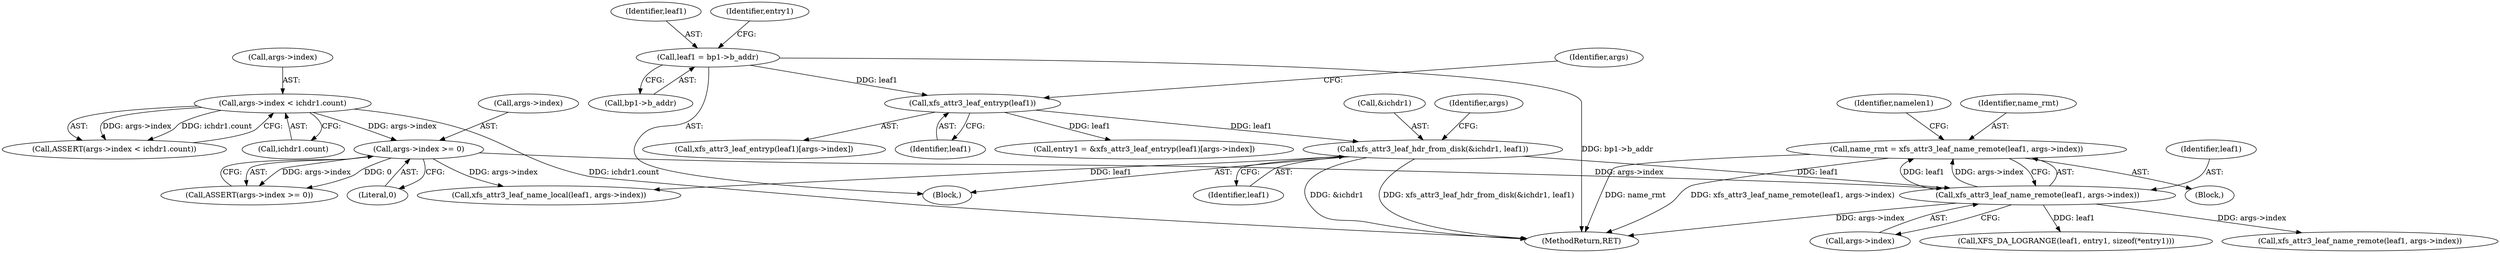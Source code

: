 digraph "0_linux_8275cdd0e7ac550dcce2b3ef6d2fb3b808c1ae59_4@pointer" {
"1000269" [label="(Call,name_rmt = xfs_attr3_leaf_name_remote(leaf1, args->index))"];
"1000271" [label="(Call,xfs_attr3_leaf_name_remote(leaf1, args->index))"];
"1000205" [label="(Call,xfs_attr3_leaf_hdr_from_disk(&ichdr1, leaf1))"];
"1000186" [label="(Call,xfs_attr3_leaf_entryp(leaf1))"];
"1000177" [label="(Call,leaf1 = bp1->b_addr)"];
"1000218" [label="(Call,args->index >= 0)"];
"1000210" [label="(Call,args->index < ichdr1.count)"];
"1000185" [label="(Call,xfs_attr3_leaf_entryp(leaf1)[args->index])"];
"1000268" [label="(Block,)"];
"1000217" [label="(Call,ASSERT(args->index >= 0))"];
"1000219" [label="(Call,args->index)"];
"1000401" [label="(Call,xfs_attr3_leaf_name_remote(leaf1, args->index))"];
"1000269" [label="(Call,name_rmt = xfs_attr3_leaf_name_remote(leaf1, args->index))"];
"1000273" [label="(Call,args->index)"];
"1000272" [label="(Identifier,leaf1)"];
"1000187" [label="(Identifier,leaf1)"];
"1000250" [label="(Call,xfs_attr3_leaf_name_local(leaf1, args->index))"];
"1000498" [label="(MethodReturn,RET)"];
"1000271" [label="(Call,xfs_attr3_leaf_name_remote(leaf1, args->index))"];
"1000277" [label="(Identifier,namelen1)"];
"1000177" [label="(Call,leaf1 = bp1->b_addr)"];
"1000179" [label="(Call,bp1->b_addr)"];
"1000189" [label="(Identifier,args)"];
"1000214" [label="(Call,ichdr1.count)"];
"1000211" [label="(Call,args->index)"];
"1000209" [label="(Call,ASSERT(args->index < ichdr1.count))"];
"1000205" [label="(Call,xfs_attr3_leaf_hdr_from_disk(&ichdr1, leaf1))"];
"1000206" [label="(Call,&ichdr1)"];
"1000210" [label="(Call,args->index < ichdr1.count)"];
"1000270" [label="(Identifier,name_rmt)"];
"1000178" [label="(Identifier,leaf1)"];
"1000182" [label="(Call,entry1 = &xfs_attr3_leaf_entryp(leaf1)[args->index])"];
"1000222" [label="(Literal,0)"];
"1000186" [label="(Call,xfs_attr3_leaf_entryp(leaf1))"];
"1000208" [label="(Identifier,leaf1)"];
"1000218" [label="(Call,args->index >= 0)"];
"1000183" [label="(Identifier,entry1)"];
"1000105" [label="(Block,)"];
"1000212" [label="(Identifier,args)"];
"1000380" [label="(Call,XFS_DA_LOGRANGE(leaf1, entry1, sizeof(*entry1)))"];
"1000269" -> "1000268"  [label="AST: "];
"1000269" -> "1000271"  [label="CFG: "];
"1000270" -> "1000269"  [label="AST: "];
"1000271" -> "1000269"  [label="AST: "];
"1000277" -> "1000269"  [label="CFG: "];
"1000269" -> "1000498"  [label="DDG: name_rmt"];
"1000269" -> "1000498"  [label="DDG: xfs_attr3_leaf_name_remote(leaf1, args->index)"];
"1000271" -> "1000269"  [label="DDG: leaf1"];
"1000271" -> "1000269"  [label="DDG: args->index"];
"1000271" -> "1000273"  [label="CFG: "];
"1000272" -> "1000271"  [label="AST: "];
"1000273" -> "1000271"  [label="AST: "];
"1000271" -> "1000498"  [label="DDG: args->index"];
"1000205" -> "1000271"  [label="DDG: leaf1"];
"1000218" -> "1000271"  [label="DDG: args->index"];
"1000271" -> "1000380"  [label="DDG: leaf1"];
"1000271" -> "1000401"  [label="DDG: args->index"];
"1000205" -> "1000105"  [label="AST: "];
"1000205" -> "1000208"  [label="CFG: "];
"1000206" -> "1000205"  [label="AST: "];
"1000208" -> "1000205"  [label="AST: "];
"1000212" -> "1000205"  [label="CFG: "];
"1000205" -> "1000498"  [label="DDG: &ichdr1"];
"1000205" -> "1000498"  [label="DDG: xfs_attr3_leaf_hdr_from_disk(&ichdr1, leaf1)"];
"1000186" -> "1000205"  [label="DDG: leaf1"];
"1000205" -> "1000250"  [label="DDG: leaf1"];
"1000186" -> "1000185"  [label="AST: "];
"1000186" -> "1000187"  [label="CFG: "];
"1000187" -> "1000186"  [label="AST: "];
"1000189" -> "1000186"  [label="CFG: "];
"1000186" -> "1000182"  [label="DDG: leaf1"];
"1000177" -> "1000186"  [label="DDG: leaf1"];
"1000177" -> "1000105"  [label="AST: "];
"1000177" -> "1000179"  [label="CFG: "];
"1000178" -> "1000177"  [label="AST: "];
"1000179" -> "1000177"  [label="AST: "];
"1000183" -> "1000177"  [label="CFG: "];
"1000177" -> "1000498"  [label="DDG: bp1->b_addr"];
"1000218" -> "1000217"  [label="AST: "];
"1000218" -> "1000222"  [label="CFG: "];
"1000219" -> "1000218"  [label="AST: "];
"1000222" -> "1000218"  [label="AST: "];
"1000217" -> "1000218"  [label="CFG: "];
"1000218" -> "1000217"  [label="DDG: args->index"];
"1000218" -> "1000217"  [label="DDG: 0"];
"1000210" -> "1000218"  [label="DDG: args->index"];
"1000218" -> "1000250"  [label="DDG: args->index"];
"1000210" -> "1000209"  [label="AST: "];
"1000210" -> "1000214"  [label="CFG: "];
"1000211" -> "1000210"  [label="AST: "];
"1000214" -> "1000210"  [label="AST: "];
"1000209" -> "1000210"  [label="CFG: "];
"1000210" -> "1000498"  [label="DDG: ichdr1.count"];
"1000210" -> "1000209"  [label="DDG: args->index"];
"1000210" -> "1000209"  [label="DDG: ichdr1.count"];
}
